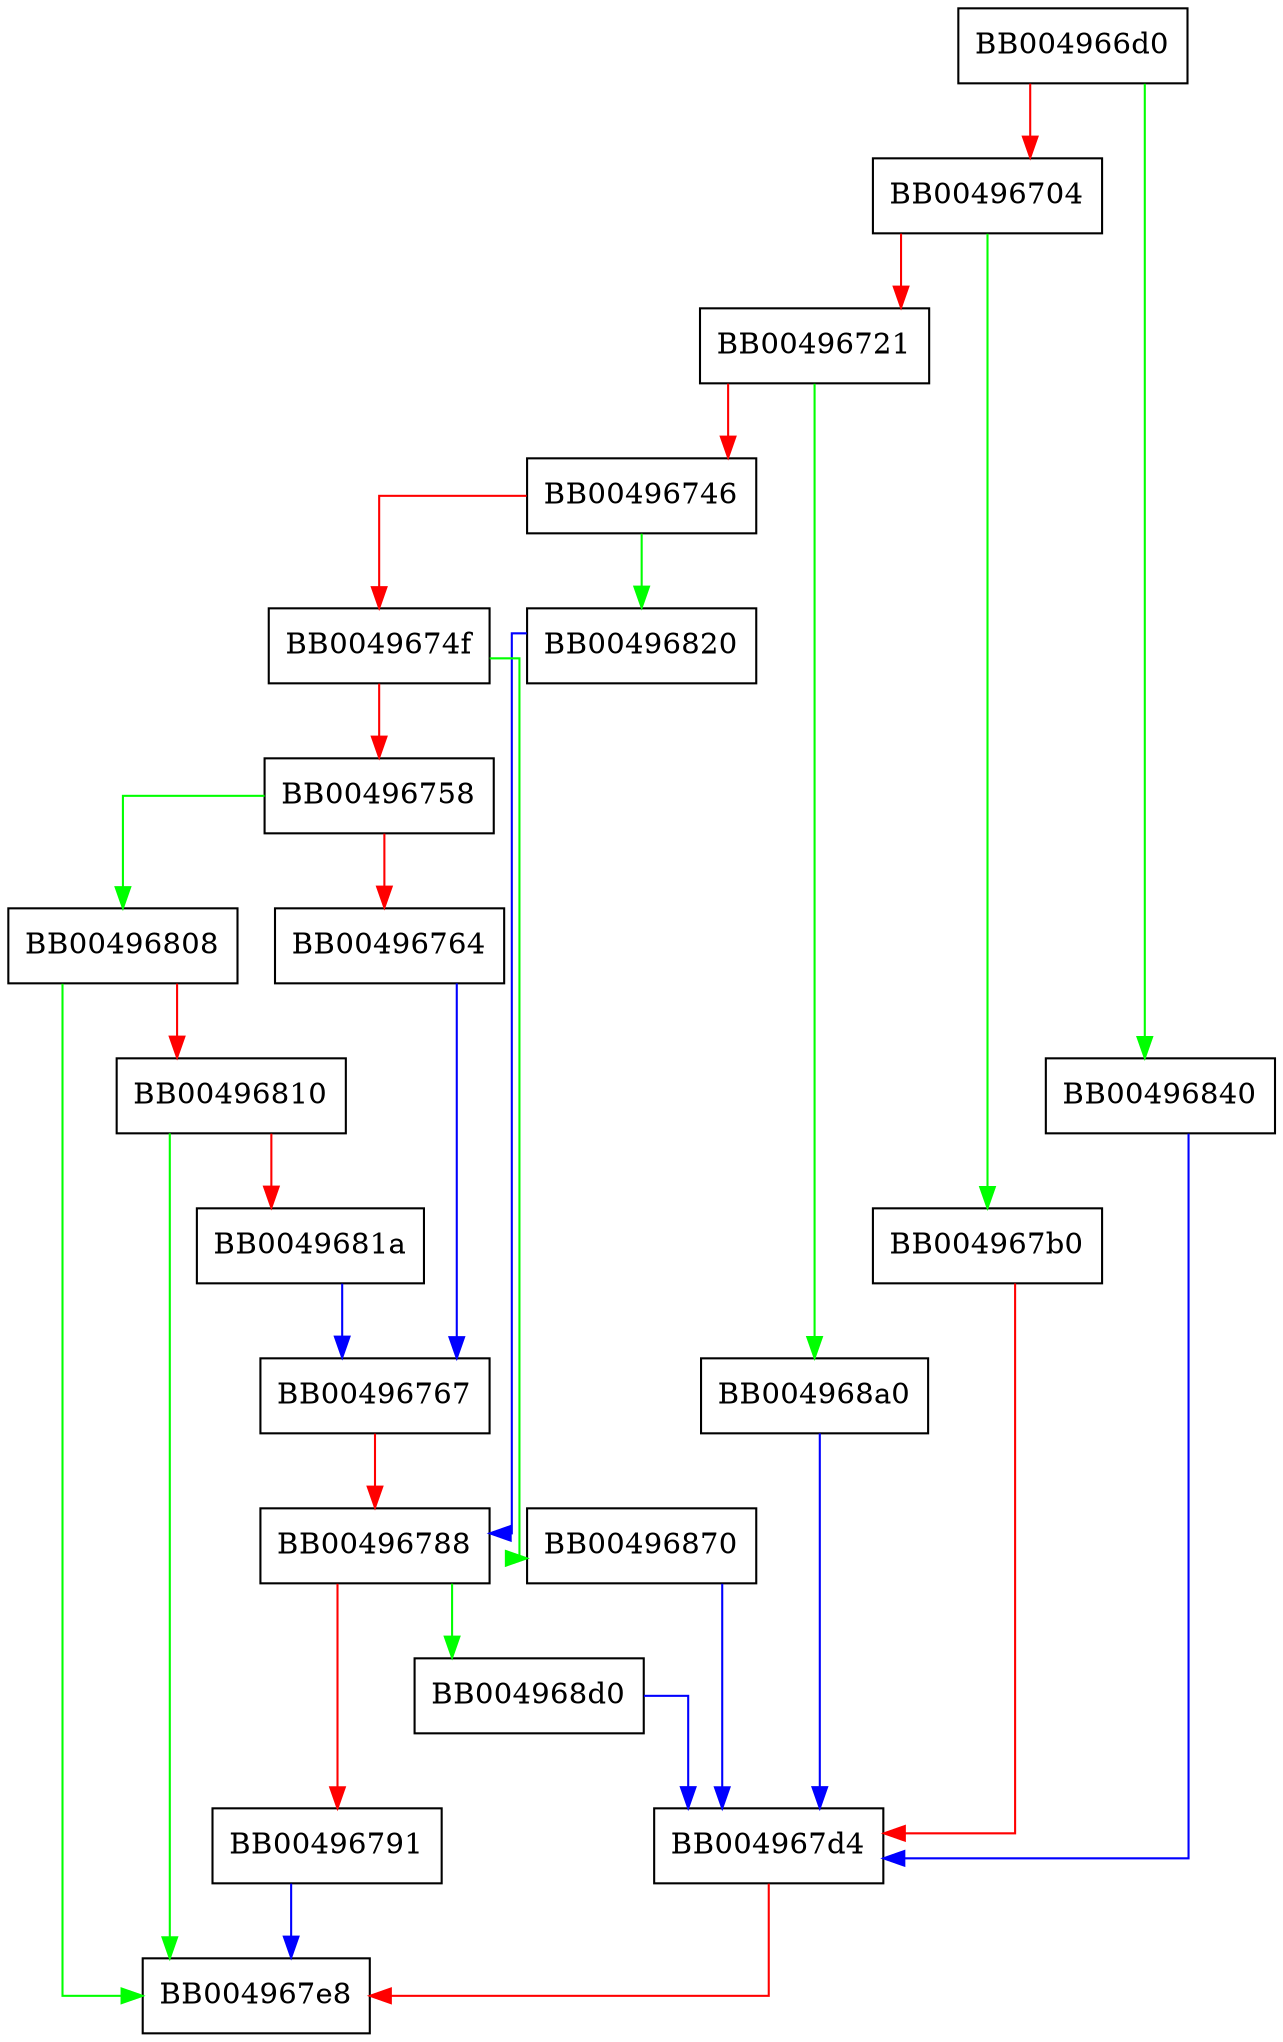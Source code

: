 digraph SSL_use_certificate_file {
  node [shape="box"];
  graph [splines=ortho];
  BB004966d0 -> BB00496840 [color="green"];
  BB004966d0 -> BB00496704 [color="red"];
  BB00496704 -> BB004967b0 [color="green"];
  BB00496704 -> BB00496721 [color="red"];
  BB00496721 -> BB004968a0 [color="green"];
  BB00496721 -> BB00496746 [color="red"];
  BB00496746 -> BB00496820 [color="green"];
  BB00496746 -> BB0049674f [color="red"];
  BB0049674f -> BB00496870 [color="green"];
  BB0049674f -> BB00496758 [color="red"];
  BB00496758 -> BB00496808 [color="green"];
  BB00496758 -> BB00496764 [color="red"];
  BB00496764 -> BB00496767 [color="blue"];
  BB00496767 -> BB00496788 [color="red"];
  BB00496788 -> BB004968d0 [color="green"];
  BB00496788 -> BB00496791 [color="red"];
  BB00496791 -> BB004967e8 [color="blue"];
  BB004967b0 -> BB004967d4 [color="red"];
  BB004967d4 -> BB004967e8 [color="red"];
  BB00496808 -> BB004967e8 [color="green"];
  BB00496808 -> BB00496810 [color="red"];
  BB00496810 -> BB004967e8 [color="green"];
  BB00496810 -> BB0049681a [color="red"];
  BB0049681a -> BB00496767 [color="blue"];
  BB00496820 -> BB00496788 [color="blue"];
  BB00496840 -> BB004967d4 [color="blue"];
  BB00496870 -> BB004967d4 [color="blue"];
  BB004968a0 -> BB004967d4 [color="blue"];
  BB004968d0 -> BB004967d4 [color="blue"];
}